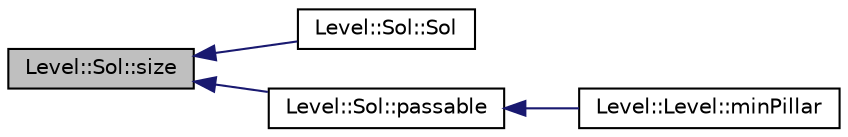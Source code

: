 digraph G
{
  edge [fontname="Helvetica",fontsize="10",labelfontname="Helvetica",labelfontsize="10"];
  node [fontname="Helvetica",fontsize="10",shape=record];
  rankdir="LR";
  Node1 [label="Level::Sol::size",height=0.2,width=0.4,color="black", fillcolor="grey75", style="filled" fontcolor="black"];
  Node1 -> Node2 [dir="back",color="midnightblue",fontsize="10",style="solid",fontname="Helvetica"];
  Node2 [label="Level::Sol::Sol",height=0.2,width=0.4,color="black", fillcolor="white", style="filled",URL="$class_level_1_1_sol.html#ab1b97555d237cb1c671bfdbb3de5d129"];
  Node1 -> Node3 [dir="back",color="midnightblue",fontsize="10",style="solid",fontname="Helvetica"];
  Node3 [label="Level::Sol::passable",height=0.2,width=0.4,color="black", fillcolor="white", style="filled",URL="$class_level_1_1_sol.html#a7e0e3de21dc692633896ae345cc59740"];
  Node3 -> Node4 [dir="back",color="midnightblue",fontsize="10",style="solid",fontname="Helvetica"];
  Node4 [label="Level::Level::minPillar",height=0.2,width=0.4,color="black", fillcolor="white", style="filled",URL="$class_level_1_1_level.html#a717fc23e0bdcfe685ee0703b866577c1"];
}

